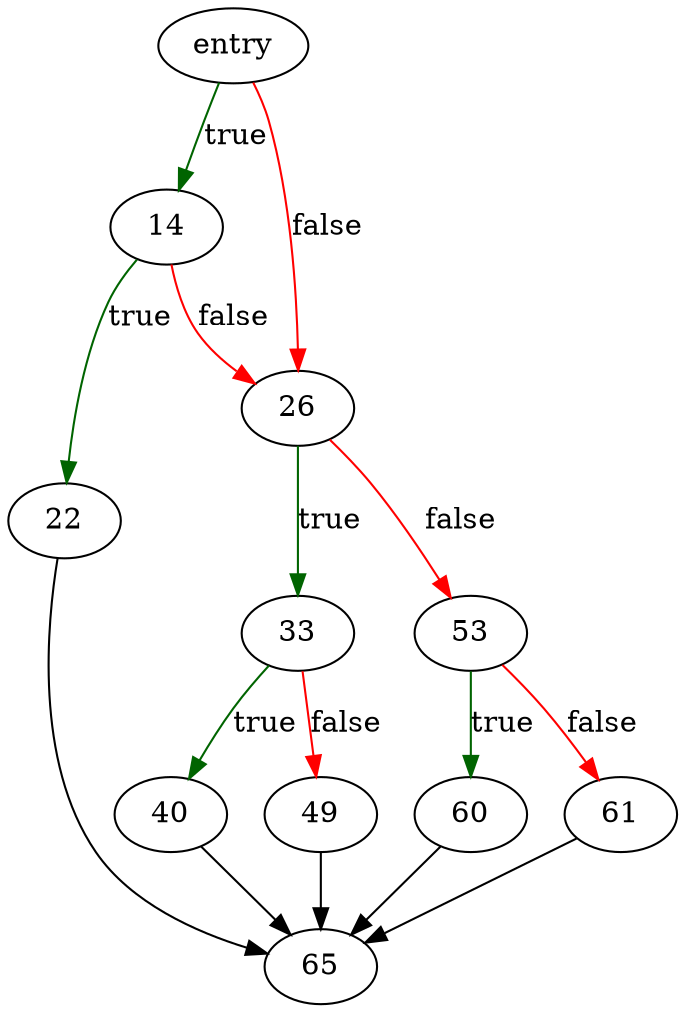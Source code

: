 digraph "sqlite3ValueBytes" {
	// Node definitions.
	2 [label=entry];
	14;
	22;
	26;
	33;
	40;
	49;
	53;
	60;
	61;
	65;

	// Edge definitions.
	2 -> 14 [
		color=darkgreen
		label=true
	];
	2 -> 26 [
		color=red
		label=false
	];
	14 -> 22 [
		color=darkgreen
		label=true
	];
	14 -> 26 [
		color=red
		label=false
	];
	22 -> 65;
	26 -> 33 [
		color=darkgreen
		label=true
	];
	26 -> 53 [
		color=red
		label=false
	];
	33 -> 40 [
		color=darkgreen
		label=true
	];
	33 -> 49 [
		color=red
		label=false
	];
	40 -> 65;
	49 -> 65;
	53 -> 60 [
		color=darkgreen
		label=true
	];
	53 -> 61 [
		color=red
		label=false
	];
	60 -> 65;
	61 -> 65;
}